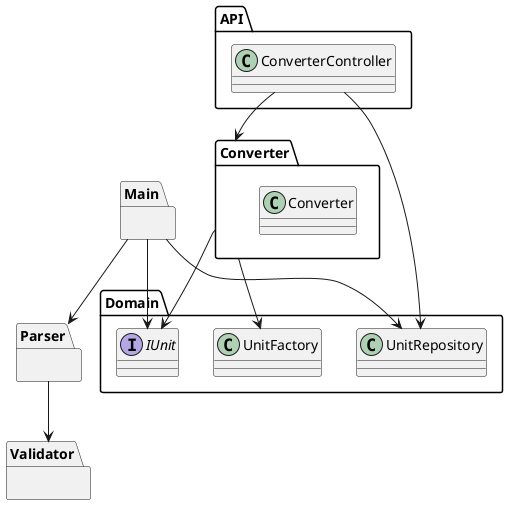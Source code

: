 @startuml uml-module-diagram
package "API" {
  class ConverterController
}
package "Main" {}
package "Converter" {
  class Converter
}
package "Parser" {}
package "Validator" {}
package "Domain" {
  interface IUnit
  class UnitFactory
  class UnitRepository
}


ConverterController --> Converter
ConverterController --> UnitRepository
Converter --> IUnit
Converter --> UnitFactory

Main --> IUnit
Main --> Parser
Main --> UnitRepository
Parser --> Validator

@enduml